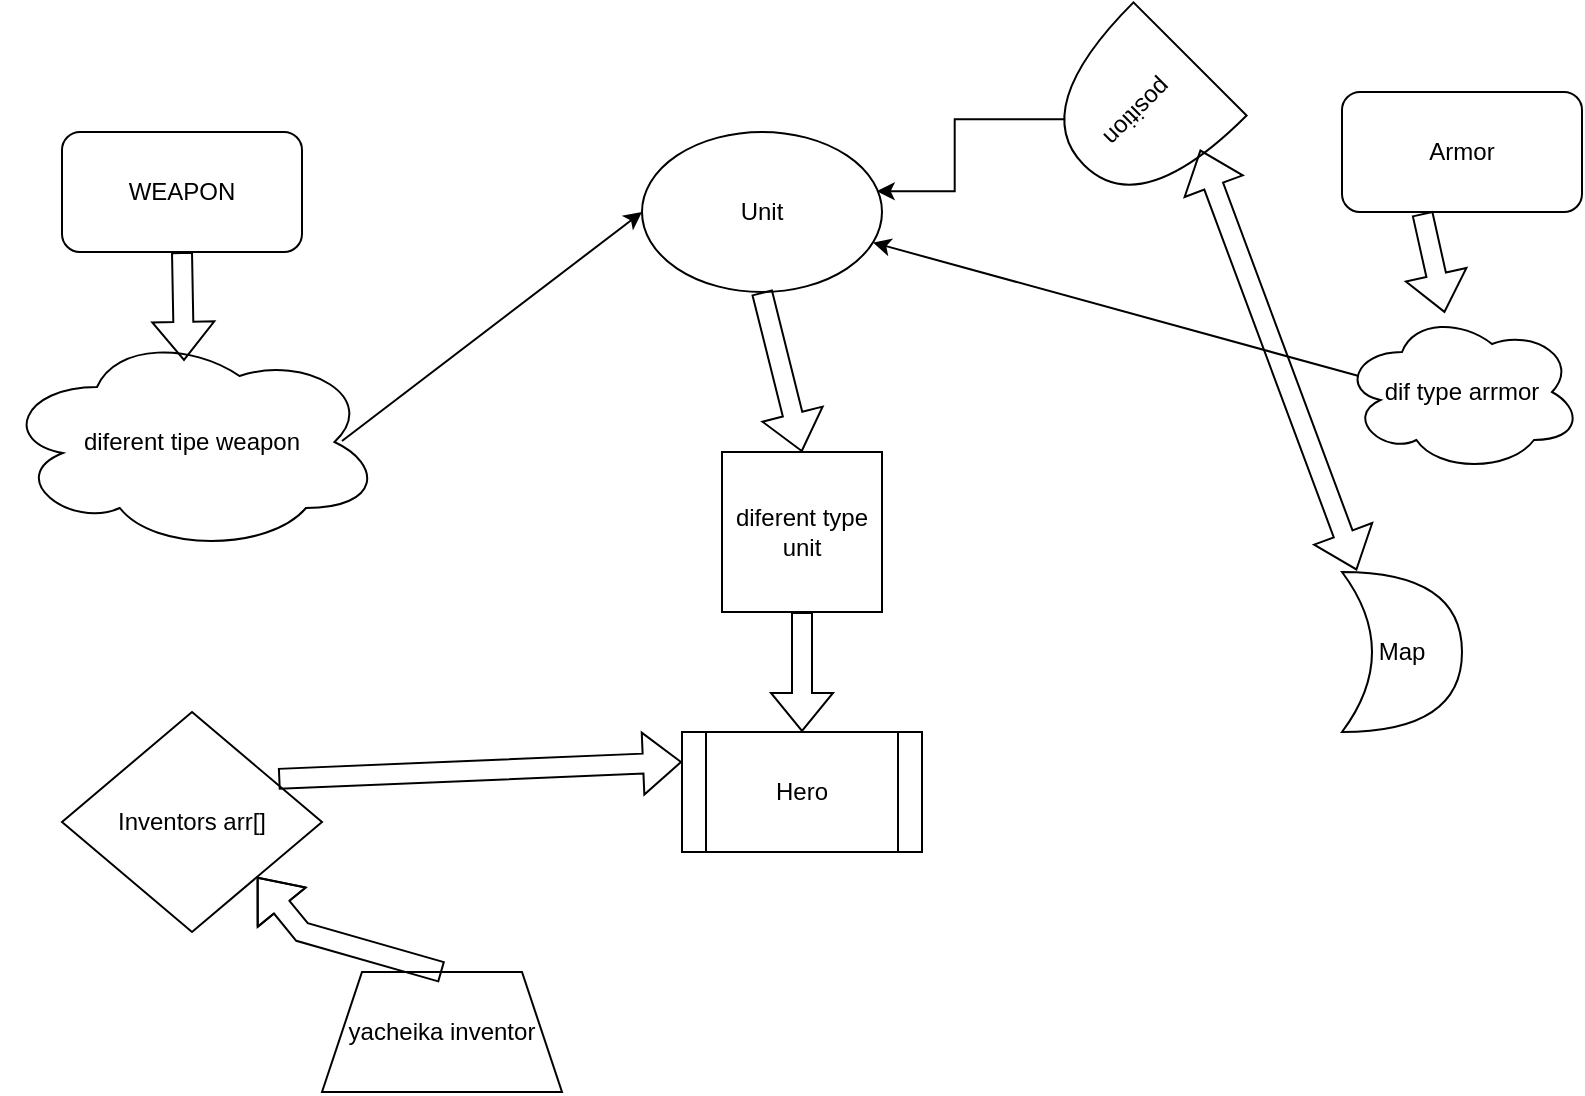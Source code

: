 <mxfile version="24.7.14">
  <diagram name="Сторінка-1" id="bHM-N1Gu2KKfyUEDz_TF">
    <mxGraphModel dx="996" dy="1726" grid="1" gridSize="10" guides="1" tooltips="1" connect="1" arrows="1" fold="1" page="1" pageScale="1" pageWidth="827" pageHeight="1169" math="0" shadow="0">
      <root>
        <mxCell id="0" />
        <mxCell id="1" parent="0" />
        <mxCell id="Q3XOVqa8N67rWDwjMycp-1" value="WEAPON" style="rounded=1;whiteSpace=wrap;html=1;" vertex="1" parent="1">
          <mxGeometry x="50" y="50" width="120" height="60" as="geometry" />
        </mxCell>
        <mxCell id="Q3XOVqa8N67rWDwjMycp-2" value="diferent tipe weapon" style="ellipse;shape=cloud;whiteSpace=wrap;html=1;" vertex="1" parent="1">
          <mxGeometry x="20" y="150" width="190" height="110" as="geometry" />
        </mxCell>
        <mxCell id="Q3XOVqa8N67rWDwjMycp-3" value="" style="shape=flexArrow;endArrow=classic;html=1;rounded=0;entryX=0.479;entryY=0.131;entryDx=0;entryDy=0;entryPerimeter=0;" edge="1" parent="1" target="Q3XOVqa8N67rWDwjMycp-2">
          <mxGeometry width="50" height="50" relative="1" as="geometry">
            <mxPoint x="110" y="110" as="sourcePoint" />
            <mxPoint x="140" y="180" as="targetPoint" />
          </mxGeometry>
        </mxCell>
        <mxCell id="Q3XOVqa8N67rWDwjMycp-4" value="Unit" style="ellipse;whiteSpace=wrap;html=1;" vertex="1" parent="1">
          <mxGeometry x="340" y="50" width="120" height="80" as="geometry" />
        </mxCell>
        <mxCell id="Q3XOVqa8N67rWDwjMycp-5" value="" style="endArrow=classic;html=1;rounded=0;entryX=0;entryY=0.5;entryDx=0;entryDy=0;" edge="1" parent="1" target="Q3XOVqa8N67rWDwjMycp-4">
          <mxGeometry width="50" height="50" relative="1" as="geometry">
            <mxPoint x="190" y="204.5" as="sourcePoint" />
            <mxPoint x="250" y="204.5" as="targetPoint" />
          </mxGeometry>
        </mxCell>
        <mxCell id="Q3XOVqa8N67rWDwjMycp-6" value="diferent type unit" style="whiteSpace=wrap;html=1;aspect=fixed;" vertex="1" parent="1">
          <mxGeometry x="380" y="210" width="80" height="80" as="geometry" />
        </mxCell>
        <mxCell id="Q3XOVqa8N67rWDwjMycp-7" value="" style="shape=flexArrow;endArrow=classic;html=1;rounded=0;entryX=0.5;entryY=0;entryDx=0;entryDy=0;exitX=0.5;exitY=1;exitDx=0;exitDy=0;" edge="1" parent="1" source="Q3XOVqa8N67rWDwjMycp-4" target="Q3XOVqa8N67rWDwjMycp-6">
          <mxGeometry width="50" height="50" relative="1" as="geometry">
            <mxPoint x="390" y="320" as="sourcePoint" />
            <mxPoint x="440" y="270" as="targetPoint" />
          </mxGeometry>
        </mxCell>
        <mxCell id="Q3XOVqa8N67rWDwjMycp-8" value="Hero" style="shape=process;whiteSpace=wrap;html=1;backgroundOutline=1;" vertex="1" parent="1">
          <mxGeometry x="360" y="350" width="120" height="60" as="geometry" />
        </mxCell>
        <mxCell id="Q3XOVqa8N67rWDwjMycp-9" value="" style="shape=flexArrow;endArrow=classic;html=1;rounded=0;entryX=0.5;entryY=0;entryDx=0;entryDy=0;exitX=0.5;exitY=1;exitDx=0;exitDy=0;" edge="1" parent="1" source="Q3XOVqa8N67rWDwjMycp-6" target="Q3XOVqa8N67rWDwjMycp-8">
          <mxGeometry width="50" height="50" relative="1" as="geometry">
            <mxPoint x="390" y="320" as="sourcePoint" />
            <mxPoint x="440" y="270" as="targetPoint" />
          </mxGeometry>
        </mxCell>
        <mxCell id="Q3XOVqa8N67rWDwjMycp-11" value="Armor" style="rounded=1;whiteSpace=wrap;html=1;" vertex="1" parent="1">
          <mxGeometry x="690" y="30" width="120" height="60" as="geometry" />
        </mxCell>
        <mxCell id="Q3XOVqa8N67rWDwjMycp-12" value="dif type arrmor" style="ellipse;shape=cloud;whiteSpace=wrap;html=1;" vertex="1" parent="1">
          <mxGeometry x="690" y="140" width="120" height="80" as="geometry" />
        </mxCell>
        <mxCell id="Q3XOVqa8N67rWDwjMycp-13" value="" style="shape=flexArrow;endArrow=classic;html=1;rounded=0;exitX=0.335;exitY=1.01;exitDx=0;exitDy=0;exitPerimeter=0;" edge="1" parent="1" source="Q3XOVqa8N67rWDwjMycp-11" target="Q3XOVqa8N67rWDwjMycp-12">
          <mxGeometry width="50" height="50" relative="1" as="geometry">
            <mxPoint x="390" y="320" as="sourcePoint" />
            <mxPoint x="440" y="270" as="targetPoint" />
          </mxGeometry>
        </mxCell>
        <mxCell id="Q3XOVqa8N67rWDwjMycp-14" value="" style="endArrow=classic;html=1;rounded=0;exitX=0.07;exitY=0.4;exitDx=0;exitDy=0;exitPerimeter=0;" edge="1" parent="1" source="Q3XOVqa8N67rWDwjMycp-12" target="Q3XOVqa8N67rWDwjMycp-4">
          <mxGeometry width="50" height="50" relative="1" as="geometry">
            <mxPoint x="390" y="320" as="sourcePoint" />
            <mxPoint x="440" y="270" as="targetPoint" />
          </mxGeometry>
        </mxCell>
        <mxCell id="Q3XOVqa8N67rWDwjMycp-15" value="Inventors arr[]" style="rhombus;whiteSpace=wrap;html=1;" vertex="1" parent="1">
          <mxGeometry x="50" y="340" width="130" height="110" as="geometry" />
        </mxCell>
        <mxCell id="Q3XOVqa8N67rWDwjMycp-16" value="yacheika inventor" style="shape=trapezoid;perimeter=trapezoidPerimeter;whiteSpace=wrap;html=1;fixedSize=1;" vertex="1" parent="1">
          <mxGeometry x="180" y="470" width="120" height="60" as="geometry" />
        </mxCell>
        <mxCell id="Q3XOVqa8N67rWDwjMycp-17" value="" style="shape=flexArrow;endArrow=classic;html=1;rounded=0;entryX=1;entryY=1;entryDx=0;entryDy=0;exitX=0.5;exitY=0;exitDx=0;exitDy=0;" edge="1" parent="1" source="Q3XOVqa8N67rWDwjMycp-16" target="Q3XOVqa8N67rWDwjMycp-15">
          <mxGeometry width="50" height="50" relative="1" as="geometry">
            <mxPoint x="390" y="320" as="sourcePoint" />
            <mxPoint x="440" y="270" as="targetPoint" />
            <Array as="points">
              <mxPoint x="170" y="450" />
            </Array>
          </mxGeometry>
        </mxCell>
        <mxCell id="Q3XOVqa8N67rWDwjMycp-18" value="" style="shape=flexArrow;endArrow=classic;html=1;rounded=0;entryX=0;entryY=0.25;entryDx=0;entryDy=0;exitX=0.832;exitY=0.304;exitDx=0;exitDy=0;exitPerimeter=0;" edge="1" parent="1" source="Q3XOVqa8N67rWDwjMycp-15" target="Q3XOVqa8N67rWDwjMycp-8">
          <mxGeometry width="50" height="50" relative="1" as="geometry">
            <mxPoint x="390" y="320" as="sourcePoint" />
            <mxPoint x="440" y="270" as="targetPoint" />
          </mxGeometry>
        </mxCell>
        <mxCell id="Q3XOVqa8N67rWDwjMycp-21" style="edgeStyle=orthogonalEdgeStyle;rounded=0;orthogonalLoop=1;jettySize=auto;html=1;entryX=0.978;entryY=0.37;entryDx=0;entryDy=0;entryPerimeter=0;exitX=0.863;exitY=0.777;exitDx=0;exitDy=0;exitPerimeter=0;" edge="1" parent="1" source="Q3XOVqa8N67rWDwjMycp-19" target="Q3XOVqa8N67rWDwjMycp-4">
          <mxGeometry relative="1" as="geometry">
            <mxPoint x="570" y="110" as="targetPoint" />
          </mxGeometry>
        </mxCell>
        <mxCell id="Q3XOVqa8N67rWDwjMycp-19" value="position" style="shape=or;whiteSpace=wrap;html=1;rotation=135;" vertex="1" parent="1">
          <mxGeometry x="550" width="75" height="80" as="geometry" />
        </mxCell>
        <mxCell id="Q3XOVqa8N67rWDwjMycp-23" value="Map" style="shape=xor;whiteSpace=wrap;html=1;rotation=0;" vertex="1" parent="1">
          <mxGeometry x="690" y="270" width="60" height="80" as="geometry" />
        </mxCell>
        <mxCell id="Q3XOVqa8N67rWDwjMycp-24" value="" style="shape=flexArrow;endArrow=classic;startArrow=classic;html=1;rounded=0;entryX=0.38;entryY=0.055;entryDx=0;entryDy=0;entryPerimeter=0;exitX=0.123;exitY=-0.01;exitDx=0;exitDy=0;exitPerimeter=0;" edge="1" parent="1" source="Q3XOVqa8N67rWDwjMycp-23" target="Q3XOVqa8N67rWDwjMycp-19">
          <mxGeometry width="100" height="100" relative="1" as="geometry">
            <mxPoint x="540" y="310" as="sourcePoint" />
            <mxPoint x="640" y="210" as="targetPoint" />
          </mxGeometry>
        </mxCell>
      </root>
    </mxGraphModel>
  </diagram>
</mxfile>
